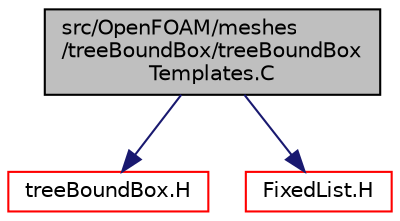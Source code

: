 digraph "src/OpenFOAM/meshes/treeBoundBox/treeBoundBoxTemplates.C"
{
  bgcolor="transparent";
  edge [fontname="Helvetica",fontsize="10",labelfontname="Helvetica",labelfontsize="10"];
  node [fontname="Helvetica",fontsize="10",shape=record];
  Node0 [label="src/OpenFOAM/meshes\l/treeBoundBox/treeBoundBox\lTemplates.C",height=0.2,width=0.4,color="black", fillcolor="grey75", style="filled", fontcolor="black"];
  Node0 -> Node1 [color="midnightblue",fontsize="10",style="solid",fontname="Helvetica"];
  Node1 [label="treeBoundBox.H",height=0.2,width=0.4,color="red",URL="$a12896.html"];
  Node0 -> Node129 [color="midnightblue",fontsize="10",style="solid",fontname="Helvetica"];
  Node129 [label="FixedList.H",height=0.2,width=0.4,color="red",URL="$a09344.html"];
}
